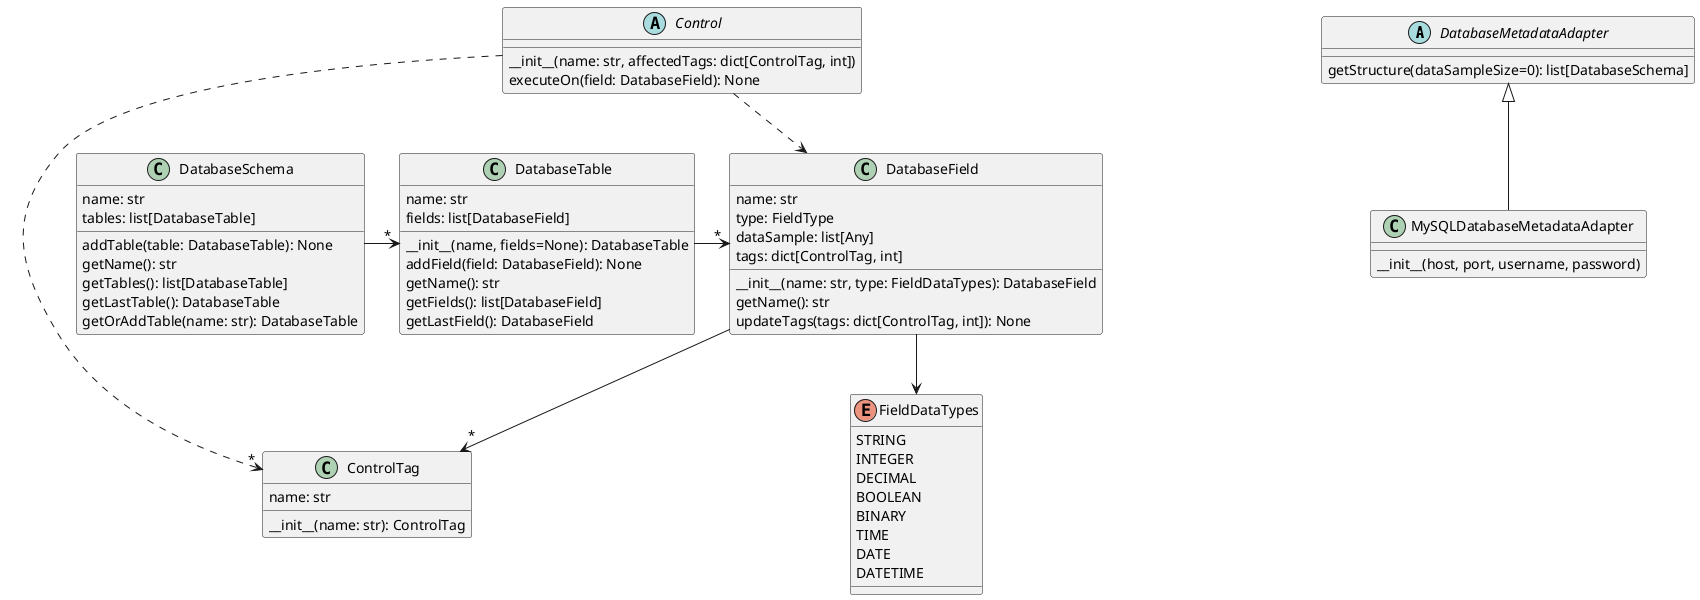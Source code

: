 /@startuml ChallengeTecnicoML

abstract class DatabaseMetadataAdapter{
    getStructure(dataSampleSize=0): list[DatabaseSchema]
}

class MySQLDatabaseMetadataAdapter extends DatabaseMetadataAdapter{
    __init__(host, port, username, password)
}

enum FieldDataTypes{
    STRING
    INTEGER
    DECIMAL
    BOOLEAN
    BINARY
    TIME
    DATE
    DATETIME
}

class DatabaseField{
    name: str
    type: FieldType
    dataSample: list[Any]
    tags: dict[ControlTag, int]

    __init__(name: str, type: FieldDataTypes): DatabaseField
    getName(): str
    updateTags(tags: dict[ControlTag, int]): None
}

DatabaseField --> "*" ControlTag
DatabaseField --> FieldDataTypes

class DatabaseTable{
    name: str
    fields: list[DatabaseField]

    __init__(name, fields=None): DatabaseTable
    addField(field: DatabaseField): None
    getName(): str
    getFields(): list[DatabaseField]
    getLastField(): DatabaseField
}

DatabaseTable -> "*" DatabaseField

class DatabaseSchema{
    name: str
    tables: list[DatabaseTable]

    addTable(table: DatabaseTable): None
    getName(): str
    getTables(): list[DatabaseTable]
    getLastTable(): DatabaseTable
    getOrAddTable(name: str): DatabaseTable
}

DatabaseSchema -> "*" DatabaseTable

class ControlTag{
    name: str

    __init__(name: str): ControlTag
}

abstract class Control{
    __init__(name: str, affectedTags: dict[ControlTag, int])
    executeOn(field: DatabaseField): None
}

Control ..> "*" ControlTag
Control ..> DatabaseField

/@enduml